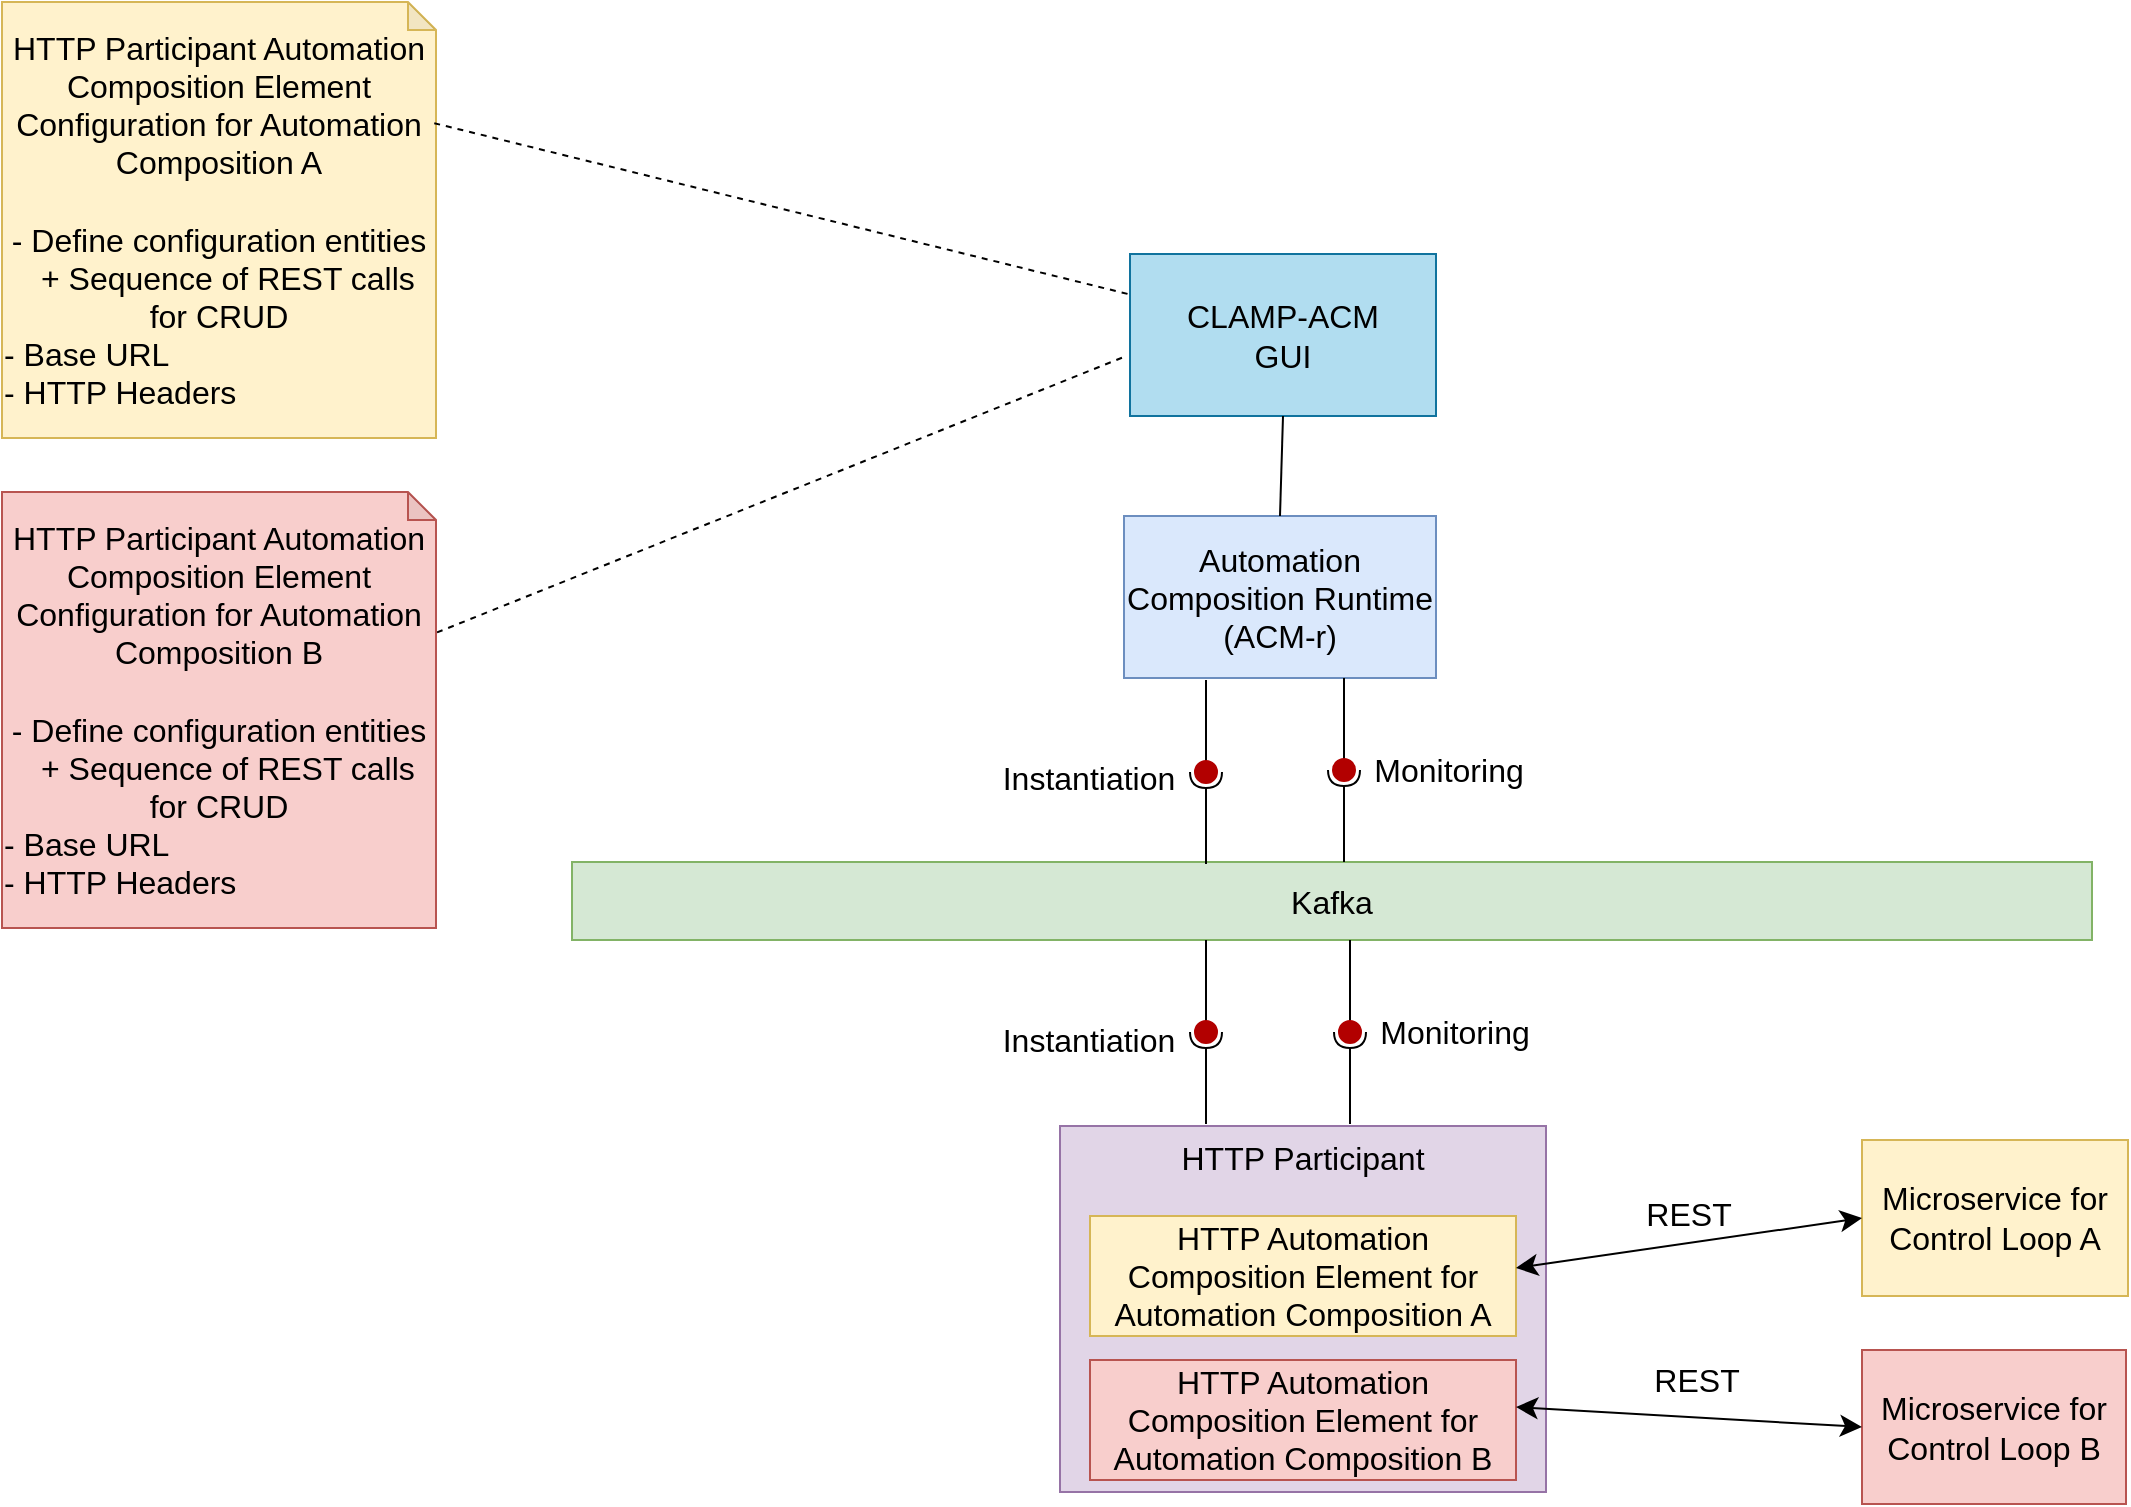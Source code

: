 <mxfile version="23.1.5" type="device" pages="2">
  <diagram name="A1PMS" id="EQz7CeIsnqjb-CRsskzZ">
    <mxGraphModel dx="2234" dy="1236" grid="0" gridSize="10" guides="1" tooltips="1" connect="1" arrows="1" fold="1" page="0" pageScale="1" pageWidth="827" pageHeight="1169" math="0" shadow="0">
      <root>
        <mxCell id="0" />
        <mxCell id="1" parent="0" />
        <mxCell id="BEZJXQmxWPO11OeoHs-X-1" value="CLAMP-ACM&lt;br&gt;GUI" style="rounded=0;whiteSpace=wrap;html=1;fontSize=16;fillColor=#b1ddf0;strokeColor=#10739e;" parent="1" vertex="1">
          <mxGeometry x="47" y="-103" width="153" height="81" as="geometry" />
        </mxCell>
        <mxCell id="BEZJXQmxWPO11OeoHs-X-2" value="Automation Composition Runtime (ACM-r)" style="rounded=0;whiteSpace=wrap;html=1;fontSize=16;fillColor=#dae8fc;strokeColor=#6c8ebf;" parent="1" vertex="1">
          <mxGeometry x="44" y="28" width="156" height="81" as="geometry" />
        </mxCell>
        <mxCell id="BEZJXQmxWPO11OeoHs-X-3" value="Kafka" style="rounded=0;whiteSpace=wrap;html=1;fontSize=16;fillColor=#d5e8d4;strokeColor=#82b366;" parent="1" vertex="1">
          <mxGeometry x="-232" y="201" width="760" height="39" as="geometry" />
        </mxCell>
        <mxCell id="BEZJXQmxWPO11OeoHs-X-4" value="HTTP Participant" style="rounded=0;whiteSpace=wrap;html=1;fontSize=16;fillColor=#e1d5e7;strokeColor=#9673a6;verticalAlign=top;" parent="1" vertex="1">
          <mxGeometry x="12" y="333" width="243" height="183" as="geometry" />
        </mxCell>
        <mxCell id="BEZJXQmxWPO11OeoHs-X-5" value="&lt;div style=&quot;&quot;&gt;&lt;span style=&quot;background-color: initial;&quot;&gt;HTTP Participant Automation Composition Element Configuration for Automation Composition A&lt;br&gt;&lt;/span&gt;&lt;/div&gt;&lt;br&gt;- Define configuration entities&lt;br&gt;&amp;nbsp; + Sequence of REST calls for CRUD&lt;br&gt;&lt;div style=&quot;text-align: left;&quot;&gt;&lt;span style=&quot;background-color: initial;&quot;&gt;- Base URL&lt;/span&gt;&lt;/div&gt;&lt;div style=&quot;text-align: left;&quot;&gt;&lt;span style=&quot;background-color: initial;&quot;&gt;- HTTP Headers&lt;/span&gt;&lt;/div&gt;" style="shape=note;whiteSpace=wrap;html=1;backgroundOutline=1;darkOpacity=0.05;fontSize=16;fillColor=#fff2cc;strokeColor=#d6b656;size=14;" parent="1" vertex="1">
          <mxGeometry x="-517" y="-229" width="217" height="218" as="geometry" />
        </mxCell>
        <mxCell id="BEZJXQmxWPO11OeoHs-X-10" value="" style="endArrow=none;dashed=1;html=1;rounded=0;fontSize=12;startSize=8;endSize=8;curved=1;exitX=0.996;exitY=0.278;exitDx=0;exitDy=0;exitPerimeter=0;entryX=0;entryY=0.25;entryDx=0;entryDy=0;" parent="1" source="BEZJXQmxWPO11OeoHs-X-5" target="BEZJXQmxWPO11OeoHs-X-1" edge="1">
          <mxGeometry width="50" height="50" relative="1" as="geometry">
            <mxPoint x="2" y="-30" as="sourcePoint" />
            <mxPoint x="52" y="-80" as="targetPoint" />
          </mxGeometry>
        </mxCell>
        <mxCell id="BEZJXQmxWPO11OeoHs-X-11" value="" style="endArrow=none;dashed=1;html=1;rounded=0;fontSize=12;startSize=8;endSize=8;curved=1;exitX=1.022;exitY=0.288;exitDx=0;exitDy=0;exitPerimeter=0;entryX=-0.015;entryY=0.632;entryDx=0;entryDy=0;entryPerimeter=0;" parent="1" target="BEZJXQmxWPO11OeoHs-X-1" edge="1">
          <mxGeometry width="50" height="50" relative="1" as="geometry">
            <mxPoint x="-299.478" y="86.208" as="sourcePoint" />
            <mxPoint x="54" y="-73" as="targetPoint" />
          </mxGeometry>
        </mxCell>
        <mxCell id="BEZJXQmxWPO11OeoHs-X-12" value="" style="endArrow=none;html=1;rounded=0;fontSize=12;startSize=8;endSize=8;curved=1;exitX=0.5;exitY=0;exitDx=0;exitDy=0;entryX=0.5;entryY=1;entryDx=0;entryDy=0;" parent="1" source="BEZJXQmxWPO11OeoHs-X-2" target="BEZJXQmxWPO11OeoHs-X-1" edge="1">
          <mxGeometry width="50" height="50" relative="1" as="geometry">
            <mxPoint x="67" y="28" as="sourcePoint" />
            <mxPoint x="117" y="-22" as="targetPoint" />
          </mxGeometry>
        </mxCell>
        <mxCell id="BEZJXQmxWPO11OeoHs-X-7" value="Microservice for Control Loop A" style="rounded=0;whiteSpace=wrap;html=1;fontSize=16;fillColor=#fff2cc;strokeColor=#d6b656;" parent="1" vertex="1">
          <mxGeometry x="413" y="340" width="133" height="78" as="geometry" />
        </mxCell>
        <mxCell id="BEZJXQmxWPO11OeoHs-X-8" value="Microservice for Control Loop B" style="rounded=0;whiteSpace=wrap;html=1;fontSize=16;fillColor=#f8cecc;strokeColor=#b85450;" parent="1" vertex="1">
          <mxGeometry x="413" y="445" width="132" height="77" as="geometry" />
        </mxCell>
        <mxCell id="BEZJXQmxWPO11OeoHs-X-14" value="HTTP Automation Composition Element for Automation Composition A" style="rounded=0;whiteSpace=wrap;html=1;fontSize=16;fillColor=#fff2cc;strokeColor=#d6b656;" parent="1" vertex="1">
          <mxGeometry x="27" y="378" width="213" height="60" as="geometry" />
        </mxCell>
        <mxCell id="BEZJXQmxWPO11OeoHs-X-15" value="HTTP Automation Composition Element for Automation Composition B" style="rounded=0;whiteSpace=wrap;html=1;fontSize=16;fillColor=#f8cecc;strokeColor=#b85450;" parent="1" vertex="1">
          <mxGeometry x="27" y="450" width="213" height="60" as="geometry" />
        </mxCell>
        <mxCell id="BEZJXQmxWPO11OeoHs-X-37" value="" style="rounded=0;orthogonalLoop=1;jettySize=auto;html=1;endArrow=none;endFill=0;sketch=0;sourcePerimeterSpacing=0;targetPerimeterSpacing=0;fontSize=12;startSize=8;endSize=8;curved=1;exitX=0.262;exitY=1.001;exitDx=0;exitDy=0;exitPerimeter=0;" parent="1" target="BEZJXQmxWPO11OeoHs-X-39" edge="1">
          <mxGeometry relative="1" as="geometry">
            <mxPoint x="154" y="109" as="sourcePoint" />
            <mxPoint x="156" y="151" as="targetPoint" />
          </mxGeometry>
        </mxCell>
        <mxCell id="BEZJXQmxWPO11OeoHs-X-38" value="" style="rounded=0;orthogonalLoop=1;jettySize=auto;html=1;endArrow=halfCircle;endFill=0;entryX=0.5;entryY=0.5;endSize=6;strokeWidth=1;sketch=0;fontSize=12;curved=1;exitX=0.416;exitY=0.012;exitDx=0;exitDy=0;exitPerimeter=0;" parent="1" target="BEZJXQmxWPO11OeoHs-X-39" edge="1">
          <mxGeometry relative="1" as="geometry">
            <mxPoint x="154" y="201" as="sourcePoint" />
          </mxGeometry>
        </mxCell>
        <mxCell id="BEZJXQmxWPO11OeoHs-X-39" value="" style="ellipse;whiteSpace=wrap;html=1;align=center;aspect=fixed;resizable=0;points=[];outlineConnect=0;sketch=0;fontSize=16;direction=south;fillColor=#B20000;fontColor=#ffffff;strokeColor=#B20000;strokeWidth=2;" parent="1" vertex="1">
          <mxGeometry x="149" y="150" width="10" height="10" as="geometry" />
        </mxCell>
        <mxCell id="BEZJXQmxWPO11OeoHs-X-40" value="" style="rounded=0;orthogonalLoop=1;jettySize=auto;html=1;endArrow=none;endFill=0;sketch=0;sourcePerimeterSpacing=0;targetPerimeterSpacing=0;fontSize=12;startSize=8;endSize=8;curved=1;exitX=0.262;exitY=1.001;exitDx=0;exitDy=0;exitPerimeter=0;" parent="1" target="BEZJXQmxWPO11OeoHs-X-42" edge="1">
          <mxGeometry relative="1" as="geometry">
            <mxPoint x="85" y="240" as="sourcePoint" />
            <mxPoint x="87" y="282" as="targetPoint" />
            <Array as="points">
              <mxPoint x="85" y="273" />
            </Array>
          </mxGeometry>
        </mxCell>
        <mxCell id="BEZJXQmxWPO11OeoHs-X-41" value="" style="rounded=0;orthogonalLoop=1;jettySize=auto;html=1;endArrow=halfCircle;endFill=0;entryX=0.5;entryY=0.5;endSize=6;strokeWidth=1;sketch=0;fontSize=12;curved=1;exitX=0.416;exitY=0.012;exitDx=0;exitDy=0;exitPerimeter=0;" parent="1" target="BEZJXQmxWPO11OeoHs-X-42" edge="1">
          <mxGeometry relative="1" as="geometry">
            <mxPoint x="85" y="332" as="sourcePoint" />
          </mxGeometry>
        </mxCell>
        <mxCell id="BEZJXQmxWPO11OeoHs-X-42" value="" style="ellipse;whiteSpace=wrap;html=1;align=center;aspect=fixed;resizable=0;points=[];outlineConnect=0;sketch=0;fontSize=16;direction=south;fillColor=#B20000;fontColor=#ffffff;strokeColor=#B20000;strokeWidth=2;" parent="1" vertex="1">
          <mxGeometry x="80" y="281" width="10" height="10" as="geometry" />
        </mxCell>
        <mxCell id="BEZJXQmxWPO11OeoHs-X-43" value="" style="rounded=0;orthogonalLoop=1;jettySize=auto;html=1;endArrow=none;endFill=0;sketch=0;sourcePerimeterSpacing=0;targetPerimeterSpacing=0;fontSize=12;startSize=8;endSize=8;curved=1;exitX=0.262;exitY=1.001;exitDx=0;exitDy=0;exitPerimeter=0;" parent="1" target="BEZJXQmxWPO11OeoHs-X-45" edge="1">
          <mxGeometry relative="1" as="geometry">
            <mxPoint x="157" y="240" as="sourcePoint" />
            <mxPoint x="159" y="282" as="targetPoint" />
          </mxGeometry>
        </mxCell>
        <mxCell id="BEZJXQmxWPO11OeoHs-X-44" value="" style="rounded=0;orthogonalLoop=1;jettySize=auto;html=1;endArrow=halfCircle;endFill=0;entryX=0.5;entryY=0.5;endSize=6;strokeWidth=1;sketch=0;fontSize=12;curved=1;exitX=0.416;exitY=0.012;exitDx=0;exitDy=0;exitPerimeter=0;" parent="1" target="BEZJXQmxWPO11OeoHs-X-45" edge="1">
          <mxGeometry relative="1" as="geometry">
            <mxPoint x="157" y="332" as="sourcePoint" />
          </mxGeometry>
        </mxCell>
        <mxCell id="BEZJXQmxWPO11OeoHs-X-45" value="" style="ellipse;whiteSpace=wrap;html=1;align=center;aspect=fixed;resizable=0;points=[];outlineConnect=0;sketch=0;fontSize=16;direction=south;fillColor=#B20000;fontColor=#ffffff;strokeColor=#B20000;strokeWidth=2;" parent="1" vertex="1">
          <mxGeometry x="152" y="281" width="10" height="10" as="geometry" />
        </mxCell>
        <mxCell id="BEZJXQmxWPO11OeoHs-X-46" value="" style="rounded=0;orthogonalLoop=1;jettySize=auto;html=1;endArrow=none;endFill=0;sketch=0;sourcePerimeterSpacing=0;targetPerimeterSpacing=0;fontSize=12;startSize=8;endSize=8;curved=1;exitX=0.262;exitY=1.001;exitDx=0;exitDy=0;exitPerimeter=0;" parent="1" target="BEZJXQmxWPO11OeoHs-X-48" edge="1">
          <mxGeometry relative="1" as="geometry">
            <mxPoint x="85" y="110" as="sourcePoint" />
            <mxPoint x="87" y="152" as="targetPoint" />
          </mxGeometry>
        </mxCell>
        <mxCell id="BEZJXQmxWPO11OeoHs-X-47" value="" style="rounded=0;orthogonalLoop=1;jettySize=auto;html=1;endArrow=halfCircle;endFill=0;entryX=0.5;entryY=0.5;endSize=6;strokeWidth=1;sketch=0;fontSize=12;curved=1;exitX=0.416;exitY=0.012;exitDx=0;exitDy=0;exitPerimeter=0;" parent="1" target="BEZJXQmxWPO11OeoHs-X-48" edge="1">
          <mxGeometry relative="1" as="geometry">
            <mxPoint x="85" y="202" as="sourcePoint" />
          </mxGeometry>
        </mxCell>
        <mxCell id="BEZJXQmxWPO11OeoHs-X-48" value="" style="ellipse;whiteSpace=wrap;html=1;align=center;aspect=fixed;resizable=0;points=[];outlineConnect=0;sketch=0;fontSize=16;direction=south;fillColor=#B20000;fontColor=#ffffff;strokeColor=#B20000;strokeWidth=2;" parent="1" vertex="1">
          <mxGeometry x="80" y="151" width="10" height="10" as="geometry" />
        </mxCell>
        <mxCell id="BEZJXQmxWPO11OeoHs-X-50" value="" style="endArrow=classic;startArrow=classic;html=1;rounded=0;fontSize=12;startSize=8;endSize=8;curved=1;entryX=0;entryY=0.5;entryDx=0;entryDy=0;exitX=1;exitY=0.392;exitDx=0;exitDy=0;exitPerimeter=0;" parent="1" target="BEZJXQmxWPO11OeoHs-X-8" edge="1" source="BEZJXQmxWPO11OeoHs-X-15">
          <mxGeometry width="50" height="50" relative="1" as="geometry">
            <mxPoint x="256" y="426" as="sourcePoint" />
            <mxPoint x="368" y="425.214" as="targetPoint" />
          </mxGeometry>
        </mxCell>
        <mxCell id="BEZJXQmxWPO11OeoHs-X-51" value="REST" style="text;html=1;align=center;verticalAlign=middle;resizable=0;points=[];autosize=1;strokeColor=none;fillColor=none;fontSize=16;" parent="1" vertex="1">
          <mxGeometry x="299" y="444" width="61" height="31" as="geometry" />
        </mxCell>
        <mxCell id="BEZJXQmxWPO11OeoHs-X-52" value="Instantiation" style="text;html=1;align=center;verticalAlign=middle;resizable=0;points=[];autosize=1;strokeColor=none;fillColor=none;fontSize=16;" parent="1" vertex="1">
          <mxGeometry x="-26" y="143" width="104" height="31" as="geometry" />
        </mxCell>
        <mxCell id="BEZJXQmxWPO11OeoHs-X-53" value="Instantiation" style="text;html=1;align=center;verticalAlign=middle;resizable=0;points=[];autosize=1;strokeColor=none;fillColor=none;fontSize=16;" parent="1" vertex="1">
          <mxGeometry x="-26" y="274" width="104" height="31" as="geometry" />
        </mxCell>
        <mxCell id="BEZJXQmxWPO11OeoHs-X-54" value="Monitoring" style="text;html=1;align=center;verticalAlign=middle;resizable=0;points=[];autosize=1;strokeColor=none;fillColor=none;fontSize=16;" parent="1" vertex="1">
          <mxGeometry x="159" y="139.5" width="93" height="31" as="geometry" />
        </mxCell>
        <mxCell id="BEZJXQmxWPO11OeoHs-X-55" value="Monitoring" style="text;html=1;align=center;verticalAlign=middle;resizable=0;points=[];autosize=1;strokeColor=none;fillColor=none;fontSize=16;" parent="1" vertex="1">
          <mxGeometry x="162" y="270.5" width="93" height="31" as="geometry" />
        </mxCell>
        <mxCell id="3F4Z10m4reDTS2ubKLEs-1" value="&lt;div style=&quot;&quot;&gt;&lt;span style=&quot;background-color: initial;&quot;&gt;HTTP Participant Automation Composition Element Configuration for Automation Composition B&lt;br&gt;&lt;/span&gt;&lt;/div&gt;&lt;br&gt;- Define configuration entities&lt;br&gt;&amp;nbsp; + Sequence of REST calls for CRUD&lt;br&gt;&lt;div style=&quot;text-align: left;&quot;&gt;&lt;span style=&quot;background-color: initial;&quot;&gt;- Base URL&lt;/span&gt;&lt;/div&gt;&lt;div style=&quot;text-align: left;&quot;&gt;&lt;span style=&quot;background-color: initial;&quot;&gt;- HTTP Headers&lt;/span&gt;&lt;/div&gt;" style="shape=note;whiteSpace=wrap;html=1;backgroundOutline=1;darkOpacity=0.05;fontSize=16;fillColor=#f8cecc;strokeColor=#b85450;size=14;" vertex="1" parent="1">
          <mxGeometry x="-517" y="16" width="217" height="218" as="geometry" />
        </mxCell>
        <mxCell id="3F4Z10m4reDTS2ubKLEs-2" value="" style="endArrow=classic;startArrow=classic;html=1;rounded=0;fontSize=12;startSize=8;endSize=8;curved=1;entryX=0;entryY=0.5;entryDx=0;entryDy=0;exitX=1;exitY=0.392;exitDx=0;exitDy=0;exitPerimeter=0;" edge="1" parent="1" target="BEZJXQmxWPO11OeoHs-X-7">
          <mxGeometry width="50" height="50" relative="1" as="geometry">
            <mxPoint x="240" y="404" as="sourcePoint" />
            <mxPoint x="413" y="404" as="targetPoint" />
          </mxGeometry>
        </mxCell>
        <mxCell id="3F4Z10m4reDTS2ubKLEs-3" value="REST" style="text;html=1;align=center;verticalAlign=middle;resizable=0;points=[];autosize=1;strokeColor=none;fillColor=none;fontSize=16;" vertex="1" parent="1">
          <mxGeometry x="295" y="361" width="61" height="31" as="geometry" />
        </mxCell>
      </root>
    </mxGraphModel>
  </diagram>
  <diagram id="7EV7rOq7FkkVQS_sMw84" name="Kserve">
    <mxGraphModel dx="2397" dy="1412" grid="0" gridSize="10" guides="1" tooltips="1" connect="1" arrows="1" fold="1" page="0" pageScale="1" pageWidth="827" pageHeight="1169" math="0" shadow="0">
      <root>
        <mxCell id="0" />
        <mxCell id="1" parent="0" />
        <mxCell id="yh-L3AtmC00XoUG_2nvY-11" value="" style="rounded=0;whiteSpace=wrap;html=1;fontSize=16;dashed=1;dashPattern=12 12;" vertex="1" parent="1">
          <mxGeometry x="-261" y="-213" width="1024" height="778" as="geometry" />
        </mxCell>
        <mxCell id="hDoWaCIZZ_nO79t9Hxqc-1" value="CLAMP-ACM&lt;br&gt;GUI" style="rounded=0;whiteSpace=wrap;html=1;fontSize=16;fillColor=#b1ddf0;strokeColor=#10739e;" parent="1" vertex="1">
          <mxGeometry x="47" y="-103" width="153" height="81" as="geometry" />
        </mxCell>
        <mxCell id="hDoWaCIZZ_nO79t9Hxqc-2" value="Automation Composition Runtime (CLAMP-ACM)" style="rounded=0;whiteSpace=wrap;html=1;fontSize=16;fillColor=#dae8fc;strokeColor=#6c8ebf;" parent="1" vertex="1">
          <mxGeometry x="44" y="28" width="156" height="81" as="geometry" />
        </mxCell>
        <mxCell id="hDoWaCIZZ_nO79t9Hxqc-3" value="Kafka" style="rounded=0;whiteSpace=wrap;html=1;fontSize=16;fillColor=#d5e8d4;strokeColor=#82b366;" parent="1" vertex="1">
          <mxGeometry x="-232" y="201" width="760" height="39" as="geometry" />
        </mxCell>
        <mxCell id="hDoWaCIZZ_nO79t9Hxqc-5" value="Kserve Participant Automation Composition Element Configuration for Automation Composition A&lt;br&gt;&lt;br&gt;- Define Inference Service Entities&lt;br&gt;&amp;nbsp; + Sequence of Inference Services&lt;br&gt;&lt;div style=&quot;text-align: left;&quot;&gt;&lt;span style=&quot;background-color: initial;&quot;&gt;- Name&lt;/span&gt;&lt;/div&gt;&lt;div style=&quot;text-align: left;&quot;&gt;&lt;span style=&quot;background-color: initial;&quot;&gt;- Namespace&lt;/span&gt;&lt;/div&gt;&lt;div style=&quot;text-align: left;&quot;&gt;&lt;span style=&quot;background-color: initial;&quot;&gt;- Payload&lt;/span&gt;&lt;/div&gt;" style="shape=note;whiteSpace=wrap;html=1;backgroundOutline=1;darkOpacity=0.05;fontSize=16;fillColor=#fff2cc;strokeColor=#d6b656;" parent="1" vertex="1">
          <mxGeometry x="-553" y="-227" width="273" height="224" as="geometry" />
        </mxCell>
        <mxCell id="hDoWaCIZZ_nO79t9Hxqc-6" value="Kserve Participant Automation Composition Element Configuration for Automation Composition B&lt;br style=&quot;border-color: var(--border-color);&quot;&gt;&lt;br style=&quot;border-color: var(--border-color);&quot;&gt;- Define Inference Service Entities&lt;br style=&quot;border-color: var(--border-color);&quot;&gt;&amp;nbsp; + Sequence of Inference Services&lt;br style=&quot;border-color: var(--border-color);&quot;&gt;&lt;div style=&quot;border-color: var(--border-color); text-align: left;&quot;&gt;- Name&lt;/div&gt;&lt;div style=&quot;border-color: var(--border-color); text-align: left;&quot;&gt;&lt;span style=&quot;border-color: var(--border-color); background-color: initial;&quot;&gt;- Namespace&lt;/span&gt;&lt;/div&gt;&lt;div style=&quot;border-color: var(--border-color); text-align: left;&quot;&gt;&lt;span style=&quot;border-color: var(--border-color); background-color: initial;&quot;&gt;- Payload&lt;/span&gt;&lt;/div&gt;" style="shape=note;whiteSpace=wrap;html=1;backgroundOutline=1;darkOpacity=0.05;fontSize=16;fillColor=#f8cecc;strokeColor=#b85450;" parent="1" vertex="1">
          <mxGeometry x="-556" y="24" width="274" height="204" as="geometry" />
        </mxCell>
        <mxCell id="hDoWaCIZZ_nO79t9Hxqc-7" value="" style="endArrow=none;dashed=1;html=1;rounded=0;fontSize=12;startSize=8;endSize=8;curved=1;exitX=0.996;exitY=0.278;exitDx=0;exitDy=0;exitPerimeter=0;entryX=0;entryY=0.25;entryDx=0;entryDy=0;" parent="1" source="hDoWaCIZZ_nO79t9Hxqc-5" target="hDoWaCIZZ_nO79t9Hxqc-1" edge="1">
          <mxGeometry width="50" height="50" relative="1" as="geometry">
            <mxPoint x="2" y="-30" as="sourcePoint" />
            <mxPoint x="52" y="-80" as="targetPoint" />
          </mxGeometry>
        </mxCell>
        <mxCell id="hDoWaCIZZ_nO79t9Hxqc-8" value="" style="endArrow=none;dashed=1;html=1;rounded=0;fontSize=12;startSize=8;endSize=8;curved=1;exitX=1.022;exitY=0.288;exitDx=0;exitDy=0;exitPerimeter=0;entryX=-0.015;entryY=0.632;entryDx=0;entryDy=0;entryPerimeter=0;" parent="1" source="hDoWaCIZZ_nO79t9Hxqc-6" target="hDoWaCIZZ_nO79t9Hxqc-1" edge="1">
          <mxGeometry width="50" height="50" relative="1" as="geometry">
            <mxPoint x="-293" y="-157" as="sourcePoint" />
            <mxPoint x="54" y="-73" as="targetPoint" />
          </mxGeometry>
        </mxCell>
        <mxCell id="hDoWaCIZZ_nO79t9Hxqc-9" value="" style="endArrow=none;html=1;rounded=0;fontSize=12;startSize=8;endSize=8;curved=1;exitX=0.5;exitY=0;exitDx=0;exitDy=0;entryX=0.5;entryY=1;entryDx=0;entryDy=0;" parent="1" source="hDoWaCIZZ_nO79t9Hxqc-2" target="hDoWaCIZZ_nO79t9Hxqc-1" edge="1">
          <mxGeometry width="50" height="50" relative="1" as="geometry">
            <mxPoint x="67" y="28" as="sourcePoint" />
            <mxPoint x="117" y="-22" as="targetPoint" />
          </mxGeometry>
        </mxCell>
        <mxCell id="hDoWaCIZZ_nO79t9Hxqc-11" value="Inference Service for Automation Composition A" style="rounded=0;whiteSpace=wrap;html=1;fontSize=16;fillColor=#fff2cc;strokeColor=#d6b656;" parent="1" vertex="1">
          <mxGeometry x="430" y="352" width="141" height="60" as="geometry" />
        </mxCell>
        <mxCell id="hDoWaCIZZ_nO79t9Hxqc-12" value="Inference Service for Automation Composition B" style="rounded=0;whiteSpace=wrap;html=1;fontSize=16;fillColor=#f8cecc;strokeColor=#b85450;" parent="1" vertex="1">
          <mxGeometry x="591" y="352" width="141" height="60" as="geometry" />
        </mxCell>
        <mxCell id="hDoWaCIZZ_nO79t9Hxqc-15" value="" style="rounded=0;orthogonalLoop=1;jettySize=auto;html=1;endArrow=none;endFill=0;sketch=0;sourcePerimeterSpacing=0;targetPerimeterSpacing=0;fontSize=12;startSize=8;endSize=8;curved=1;exitX=0.262;exitY=1.001;exitDx=0;exitDy=0;exitPerimeter=0;" parent="1" target="hDoWaCIZZ_nO79t9Hxqc-17" edge="1">
          <mxGeometry relative="1" as="geometry">
            <mxPoint x="154" y="109" as="sourcePoint" />
            <mxPoint x="156" y="151" as="targetPoint" />
          </mxGeometry>
        </mxCell>
        <mxCell id="hDoWaCIZZ_nO79t9Hxqc-16" value="" style="rounded=0;orthogonalLoop=1;jettySize=auto;html=1;endArrow=halfCircle;endFill=0;entryX=0.5;entryY=0.5;endSize=6;strokeWidth=1;sketch=0;fontSize=12;curved=1;exitX=0.416;exitY=0.012;exitDx=0;exitDy=0;exitPerimeter=0;" parent="1" target="hDoWaCIZZ_nO79t9Hxqc-17" edge="1">
          <mxGeometry relative="1" as="geometry">
            <mxPoint x="154" y="201" as="sourcePoint" />
          </mxGeometry>
        </mxCell>
        <mxCell id="hDoWaCIZZ_nO79t9Hxqc-17" value="" style="ellipse;whiteSpace=wrap;html=1;align=center;aspect=fixed;resizable=0;points=[];outlineConnect=0;sketch=0;fontSize=16;direction=south;fillColor=#B20000;fontColor=#ffffff;strokeColor=#B20000;strokeWidth=2;" parent="1" vertex="1">
          <mxGeometry x="149" y="150" width="10" height="10" as="geometry" />
        </mxCell>
        <mxCell id="hDoWaCIZZ_nO79t9Hxqc-18" value="" style="rounded=0;orthogonalLoop=1;jettySize=auto;html=1;endArrow=none;endFill=0;sketch=0;sourcePerimeterSpacing=0;targetPerimeterSpacing=0;fontSize=12;startSize=8;endSize=8;curved=1;exitX=0.262;exitY=1.001;exitDx=0;exitDy=0;exitPerimeter=0;" parent="1" target="hDoWaCIZZ_nO79t9Hxqc-20" edge="1">
          <mxGeometry relative="1" as="geometry">
            <mxPoint x="85" y="240" as="sourcePoint" />
            <mxPoint x="87" y="282" as="targetPoint" />
            <Array as="points">
              <mxPoint x="85" y="273" />
            </Array>
          </mxGeometry>
        </mxCell>
        <mxCell id="hDoWaCIZZ_nO79t9Hxqc-19" value="" style="rounded=0;orthogonalLoop=1;jettySize=auto;html=1;endArrow=halfCircle;endFill=0;entryX=0.5;entryY=0.5;endSize=6;strokeWidth=1;sketch=0;fontSize=12;curved=1;exitX=0.416;exitY=0.012;exitDx=0;exitDy=0;exitPerimeter=0;" parent="1" target="hDoWaCIZZ_nO79t9Hxqc-20" edge="1">
          <mxGeometry relative="1" as="geometry">
            <mxPoint x="85" y="332" as="sourcePoint" />
          </mxGeometry>
        </mxCell>
        <mxCell id="hDoWaCIZZ_nO79t9Hxqc-20" value="" style="ellipse;whiteSpace=wrap;html=1;align=center;aspect=fixed;resizable=0;points=[];outlineConnect=0;sketch=0;fontSize=16;direction=south;fillColor=#B20000;fontColor=#ffffff;strokeColor=#B20000;strokeWidth=2;" parent="1" vertex="1">
          <mxGeometry x="80" y="281" width="10" height="10" as="geometry" />
        </mxCell>
        <mxCell id="hDoWaCIZZ_nO79t9Hxqc-21" value="" style="rounded=0;orthogonalLoop=1;jettySize=auto;html=1;endArrow=none;endFill=0;sketch=0;sourcePerimeterSpacing=0;targetPerimeterSpacing=0;fontSize=12;startSize=8;endSize=8;curved=1;exitX=0.262;exitY=1.001;exitDx=0;exitDy=0;exitPerimeter=0;" parent="1" target="hDoWaCIZZ_nO79t9Hxqc-23" edge="1">
          <mxGeometry relative="1" as="geometry">
            <mxPoint x="157" y="240" as="sourcePoint" />
            <mxPoint x="159" y="282" as="targetPoint" />
          </mxGeometry>
        </mxCell>
        <mxCell id="hDoWaCIZZ_nO79t9Hxqc-22" value="" style="rounded=0;orthogonalLoop=1;jettySize=auto;html=1;endArrow=halfCircle;endFill=0;entryX=0.5;entryY=0.5;endSize=6;strokeWidth=1;sketch=0;fontSize=12;curved=1;exitX=0.416;exitY=0.012;exitDx=0;exitDy=0;exitPerimeter=0;" parent="1" target="hDoWaCIZZ_nO79t9Hxqc-23" edge="1">
          <mxGeometry relative="1" as="geometry">
            <mxPoint x="157" y="332" as="sourcePoint" />
          </mxGeometry>
        </mxCell>
        <mxCell id="hDoWaCIZZ_nO79t9Hxqc-23" value="" style="ellipse;whiteSpace=wrap;html=1;align=center;aspect=fixed;resizable=0;points=[];outlineConnect=0;sketch=0;fontSize=16;direction=south;fillColor=#B20000;fontColor=#ffffff;strokeColor=#B20000;strokeWidth=2;" parent="1" vertex="1">
          <mxGeometry x="152" y="281" width="10" height="10" as="geometry" />
        </mxCell>
        <mxCell id="hDoWaCIZZ_nO79t9Hxqc-24" value="" style="rounded=0;orthogonalLoop=1;jettySize=auto;html=1;endArrow=none;endFill=0;sketch=0;sourcePerimeterSpacing=0;targetPerimeterSpacing=0;fontSize=12;startSize=8;endSize=8;curved=1;exitX=0.262;exitY=1.001;exitDx=0;exitDy=0;exitPerimeter=0;" parent="1" target="hDoWaCIZZ_nO79t9Hxqc-26" edge="1">
          <mxGeometry relative="1" as="geometry">
            <mxPoint x="85" y="110" as="sourcePoint" />
            <mxPoint x="87" y="152" as="targetPoint" />
          </mxGeometry>
        </mxCell>
        <mxCell id="hDoWaCIZZ_nO79t9Hxqc-25" value="" style="rounded=0;orthogonalLoop=1;jettySize=auto;html=1;endArrow=halfCircle;endFill=0;entryX=0.5;entryY=0.5;endSize=6;strokeWidth=1;sketch=0;fontSize=12;curved=1;exitX=0.416;exitY=0.012;exitDx=0;exitDy=0;exitPerimeter=0;" parent="1" target="hDoWaCIZZ_nO79t9Hxqc-26" edge="1">
          <mxGeometry relative="1" as="geometry">
            <mxPoint x="85" y="202" as="sourcePoint" />
          </mxGeometry>
        </mxCell>
        <mxCell id="hDoWaCIZZ_nO79t9Hxqc-26" value="" style="ellipse;whiteSpace=wrap;html=1;align=center;aspect=fixed;resizable=0;points=[];outlineConnect=0;sketch=0;fontSize=16;direction=south;fillColor=#B20000;fontColor=#ffffff;strokeColor=#B20000;strokeWidth=2;" parent="1" vertex="1">
          <mxGeometry x="80" y="151" width="10" height="10" as="geometry" />
        </mxCell>
        <mxCell id="hDoWaCIZZ_nO79t9Hxqc-29" value="Instantiation" style="text;html=1;align=center;verticalAlign=middle;resizable=0;points=[];autosize=1;strokeColor=none;fillColor=none;fontSize=16;" parent="1" vertex="1">
          <mxGeometry x="-26" y="143" width="104" height="31" as="geometry" />
        </mxCell>
        <mxCell id="hDoWaCIZZ_nO79t9Hxqc-30" value="Instantiation" style="text;html=1;align=center;verticalAlign=middle;resizable=0;points=[];autosize=1;strokeColor=none;fillColor=none;fontSize=16;" parent="1" vertex="1">
          <mxGeometry x="-26" y="274" width="104" height="31" as="geometry" />
        </mxCell>
        <mxCell id="hDoWaCIZZ_nO79t9Hxqc-31" value="Monitoring" style="text;html=1;align=center;verticalAlign=middle;resizable=0;points=[];autosize=1;strokeColor=none;fillColor=none;fontSize=16;" parent="1" vertex="1">
          <mxGeometry x="159" y="139.5" width="93" height="31" as="geometry" />
        </mxCell>
        <mxCell id="hDoWaCIZZ_nO79t9Hxqc-32" value="Monitoring" style="text;html=1;align=center;verticalAlign=middle;resizable=0;points=[];autosize=1;strokeColor=none;fillColor=none;fontSize=16;" parent="1" vertex="1">
          <mxGeometry x="162" y="270.5" width="93" height="31" as="geometry" />
        </mxCell>
        <mxCell id="yh-L3AtmC00XoUG_2nvY-6" style="edgeStyle=none;curved=1;rounded=0;orthogonalLoop=1;jettySize=auto;html=1;fontSize=12;startSize=8;endSize=8;" edge="1" parent="1" source="hDoWaCIZZ_nO79t9Hxqc-36" target="hDoWaCIZZ_nO79t9Hxqc-12">
          <mxGeometry relative="1" as="geometry" />
        </mxCell>
        <mxCell id="yh-L3AtmC00XoUG_2nvY-7" style="edgeStyle=none;curved=1;rounded=0;orthogonalLoop=1;jettySize=auto;html=1;entryX=0.545;entryY=0.979;entryDx=0;entryDy=0;entryPerimeter=0;fontSize=12;startSize=8;endSize=8;" edge="1" parent="1" source="hDoWaCIZZ_nO79t9Hxqc-36" target="hDoWaCIZZ_nO79t9Hxqc-11">
          <mxGeometry relative="1" as="geometry" />
        </mxCell>
        <mxCell id="hDoWaCIZZ_nO79t9Hxqc-36" value="Kserve" style="rounded=0;whiteSpace=wrap;html=1;fontSize=16;fillColor=#b0e3e6;strokeColor=#0e8088;" parent="1" vertex="1">
          <mxGeometry x="511" y="453" width="141" height="60" as="geometry" />
        </mxCell>
        <mxCell id="yh-L3AtmC00XoUG_2nvY-2" value="" style="group" vertex="1" connectable="0" parent="1">
          <mxGeometry x="8" y="333" width="243" height="183" as="geometry" />
        </mxCell>
        <mxCell id="hDoWaCIZZ_nO79t9Hxqc-4" value="" style="rounded=0;whiteSpace=wrap;html=1;fontSize=16;fillColor=#e1d5e7;strokeColor=#9673a6;" parent="yh-L3AtmC00XoUG_2nvY-2" vertex="1">
          <mxGeometry width="243" height="183" as="geometry" />
        </mxCell>
        <mxCell id="hDoWaCIZZ_nO79t9Hxqc-38" value="Kserve Paricipant" style="text;html=1;align=center;verticalAlign=middle;resizable=0;points=[];autosize=1;strokeColor=none;fillColor=none;fontSize=16;" parent="yh-L3AtmC00XoUG_2nvY-2" vertex="1">
          <mxGeometry x="45" width="143" height="31" as="geometry" />
        </mxCell>
        <mxCell id="hDoWaCIZZ_nO79t9Hxqc-13" value="Kserve Automation Composition Element for Automation Composition A" style="rounded=0;whiteSpace=wrap;html=1;fontSize=16;fillColor=#fff2cc;strokeColor=#d6b656;" parent="yh-L3AtmC00XoUG_2nvY-2" vertex="1">
          <mxGeometry x="15" y="31" width="213" height="60" as="geometry" />
        </mxCell>
        <mxCell id="hDoWaCIZZ_nO79t9Hxqc-14" value="Kserve Automation Composition Element for Automation Composition B" style="rounded=0;whiteSpace=wrap;html=1;fontSize=16;fillColor=#f8cecc;strokeColor=#b85450;" parent="yh-L3AtmC00XoUG_2nvY-2" vertex="1">
          <mxGeometry x="15.5" y="103" width="210.5" height="62" as="geometry" />
        </mxCell>
        <mxCell id="yh-L3AtmC00XoUG_2nvY-5" style="edgeStyle=none;curved=1;rounded=0;orthogonalLoop=1;jettySize=auto;html=1;fontSize=12;startSize=8;endSize=8;entryX=0;entryY=0.5;entryDx=0;entryDy=0;" edge="1" parent="1" target="hDoWaCIZZ_nO79t9Hxqc-36">
          <mxGeometry relative="1" as="geometry">
            <mxPoint x="388" y="423" as="sourcePoint" />
          </mxGeometry>
        </mxCell>
        <mxCell id="yh-L3AtmC00XoUG_2nvY-3" value="K8s API" style="sketch=0;html=1;dashed=0;whitespace=wrap;fillColor=#2875E2;strokeColor=#ffffff;points=[[0.005,0.63,0],[0.1,0.2,0],[0.9,0.2,0],[0.5,0,0],[0.995,0.63,0],[0.72,0.99,0],[0.5,1,0],[0.28,0.99,0]];verticalLabelPosition=bottom;align=center;verticalAlign=top;shape=mxgraph.kubernetes.icon;prIcon=api;fontSize=16;" vertex="1" parent="1">
          <mxGeometry x="299" y="377" width="122" height="83" as="geometry" />
        </mxCell>
        <mxCell id="yh-L3AtmC00XoUG_2nvY-9" style="edgeStyle=none;curved=1;rounded=0;orthogonalLoop=1;jettySize=auto;html=1;fontSize=12;startSize=8;endSize=8;" edge="1" parent="1" source="hDoWaCIZZ_nO79t9Hxqc-4">
          <mxGeometry relative="1" as="geometry">
            <mxPoint x="322" y="425" as="targetPoint" />
          </mxGeometry>
        </mxCell>
        <mxCell id="yh-L3AtmC00XoUG_2nvY-10" value="REST" style="text;html=1;align=center;verticalAlign=middle;resizable=0;points=[];autosize=1;strokeColor=none;fillColor=none;fontSize=16;" vertex="1" parent="1">
          <mxGeometry x="252" y="393" width="61" height="31" as="geometry" />
        </mxCell>
        <mxCell id="yh-L3AtmC00XoUG_2nvY-12" value="K8s Cluster" style="text;html=1;align=center;verticalAlign=middle;resizable=0;points=[];autosize=1;strokeColor=none;fillColor=none;fontSize=16;" vertex="1" parent="1">
          <mxGeometry x="646" y="-200" width="101" height="31" as="geometry" />
        </mxCell>
      </root>
    </mxGraphModel>
  </diagram>
</mxfile>
